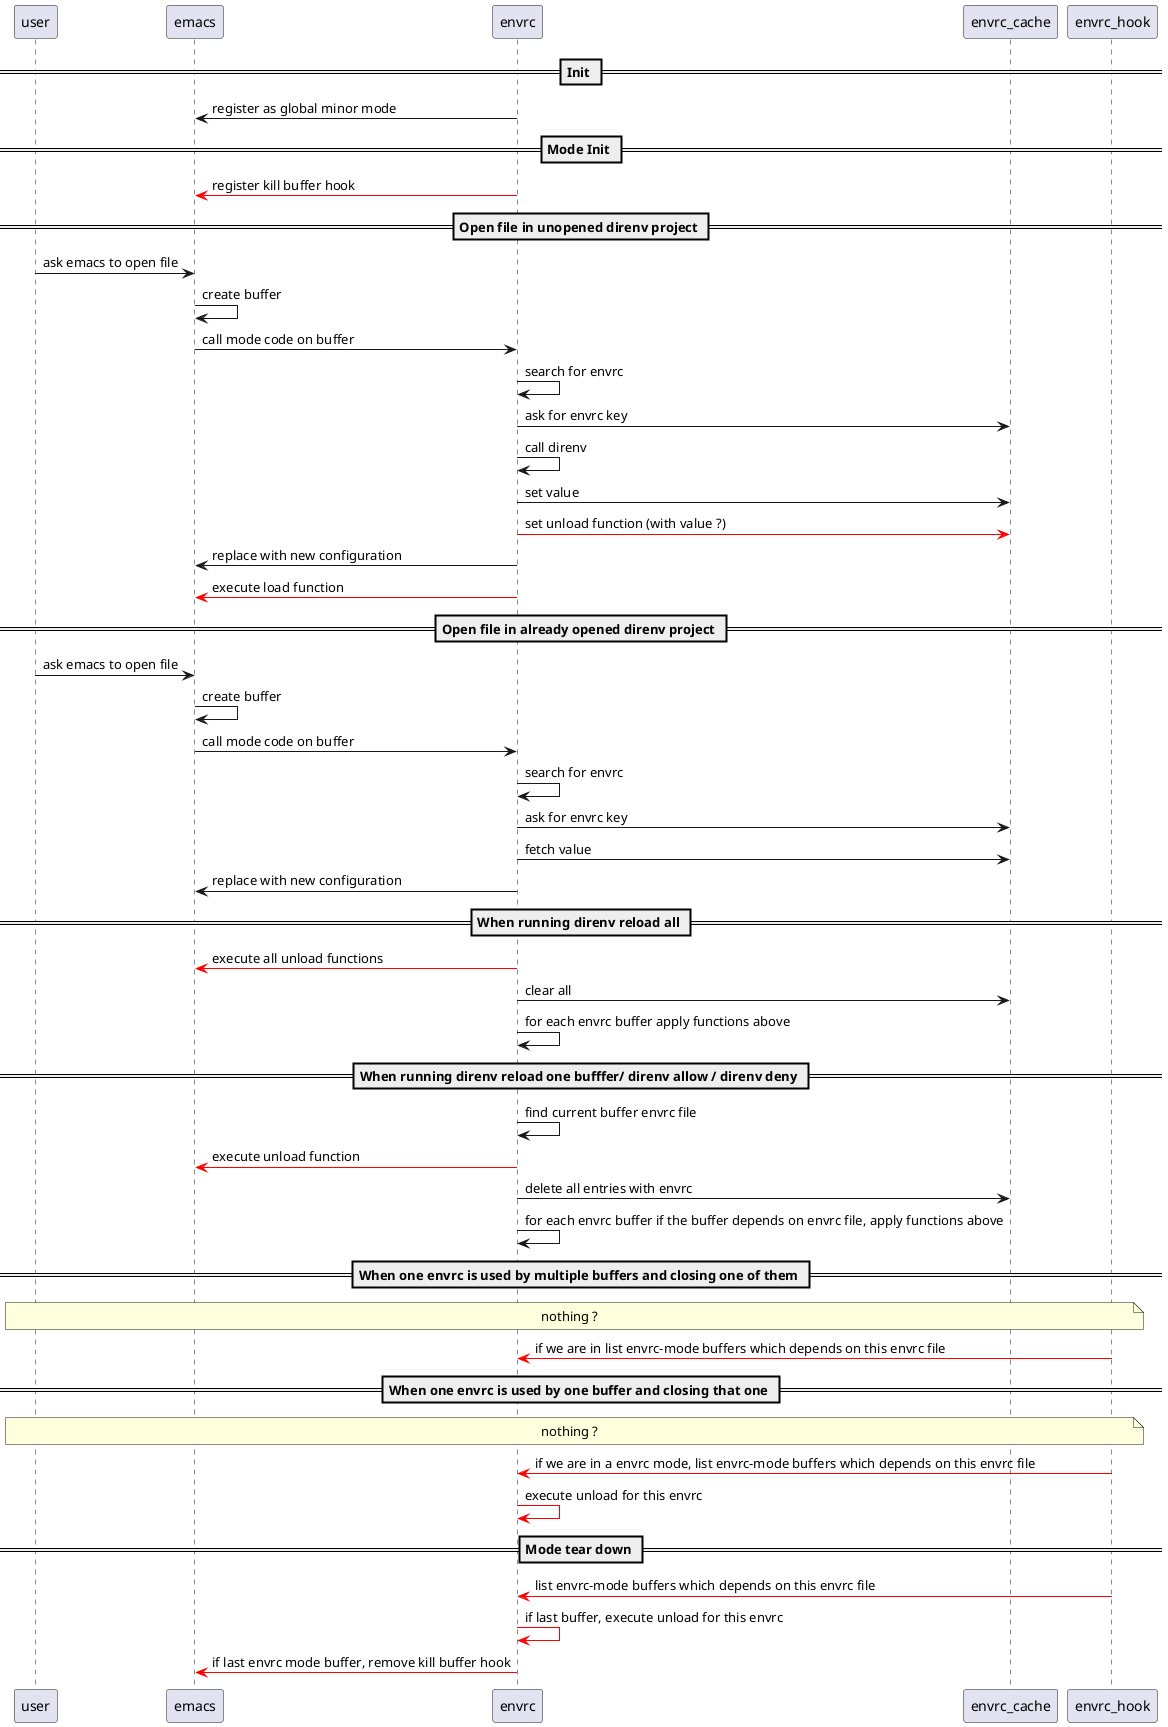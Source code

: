 @startuml

participant user
participant emacs
participant envrc
participant envrc_cache
participant envrc_hook

== Init ==

envrc -> emacs: register as global minor mode

==  Mode Init ==

envrc -[#red]> emacs: register kill buffer hook

== Open file in unopened direnv project ==

user -> emacs: ask emacs to open file
emacs -> emacs: create buffer
emacs -> envrc: call mode code on buffer
envrc -> envrc: search for envrc
envrc -> envrc_cache: ask for envrc key
envrc -> envrc: call direnv
envrc -> envrc_cache: set value
envrc -[#red]> envrc_cache: set unload function (with value ?)
envrc -> emacs : replace with new configuration
envrc -[#red]> emacs : execute load function

== Open file in already opened direnv project ==

user -> emacs: ask emacs to open file
emacs -> emacs: create buffer
emacs -> envrc: call mode code on buffer
envrc -> envrc: search for envrc
envrc -> envrc_cache: ask for envrc key
envrc -> envrc_cache: fetch value
envrc -> emacs : replace with new configuration

== When running direnv reload all ==

envrc -[#red]> emacs : execute all unload functions
envrc -> envrc_cache : clear all
envrc -> envrc : for each envrc buffer apply functions above

== When running direnv reload one bufffer/ direnv allow / direnv deny ==

envrc -> envrc: find current buffer envrc file
envrc -[#red]> emacs : execute unload function
envrc -> envrc_cache: delete all entries with envrc
envrc -> envrc : for each envrc buffer if the buffer depends on envrc file, apply functions above

== When one envrc is used by multiple buffers and closing one of them ==

note across : nothing ?

envrc_hook -[#red]> envrc : if we are in list envrc-mode buffers which depends on this envrc file

== When one envrc is used by one buffer and closing that one ==

note across : nothing ?

envrc_hook -[#red]> envrc : if we are in a envrc mode, list envrc-mode buffers which depends on this envrc file
envrc -[#red]> envrc : execute unload for this envrc

== Mode tear down ==

envrc_hook -[#red]> envrc : list envrc-mode buffers which depends on this envrc file
envrc -[#red]> envrc : if last buffer, execute unload for this envrc
envrc -[#red]> emacs: if last envrc mode buffer, remove kill buffer hook

@enduml
